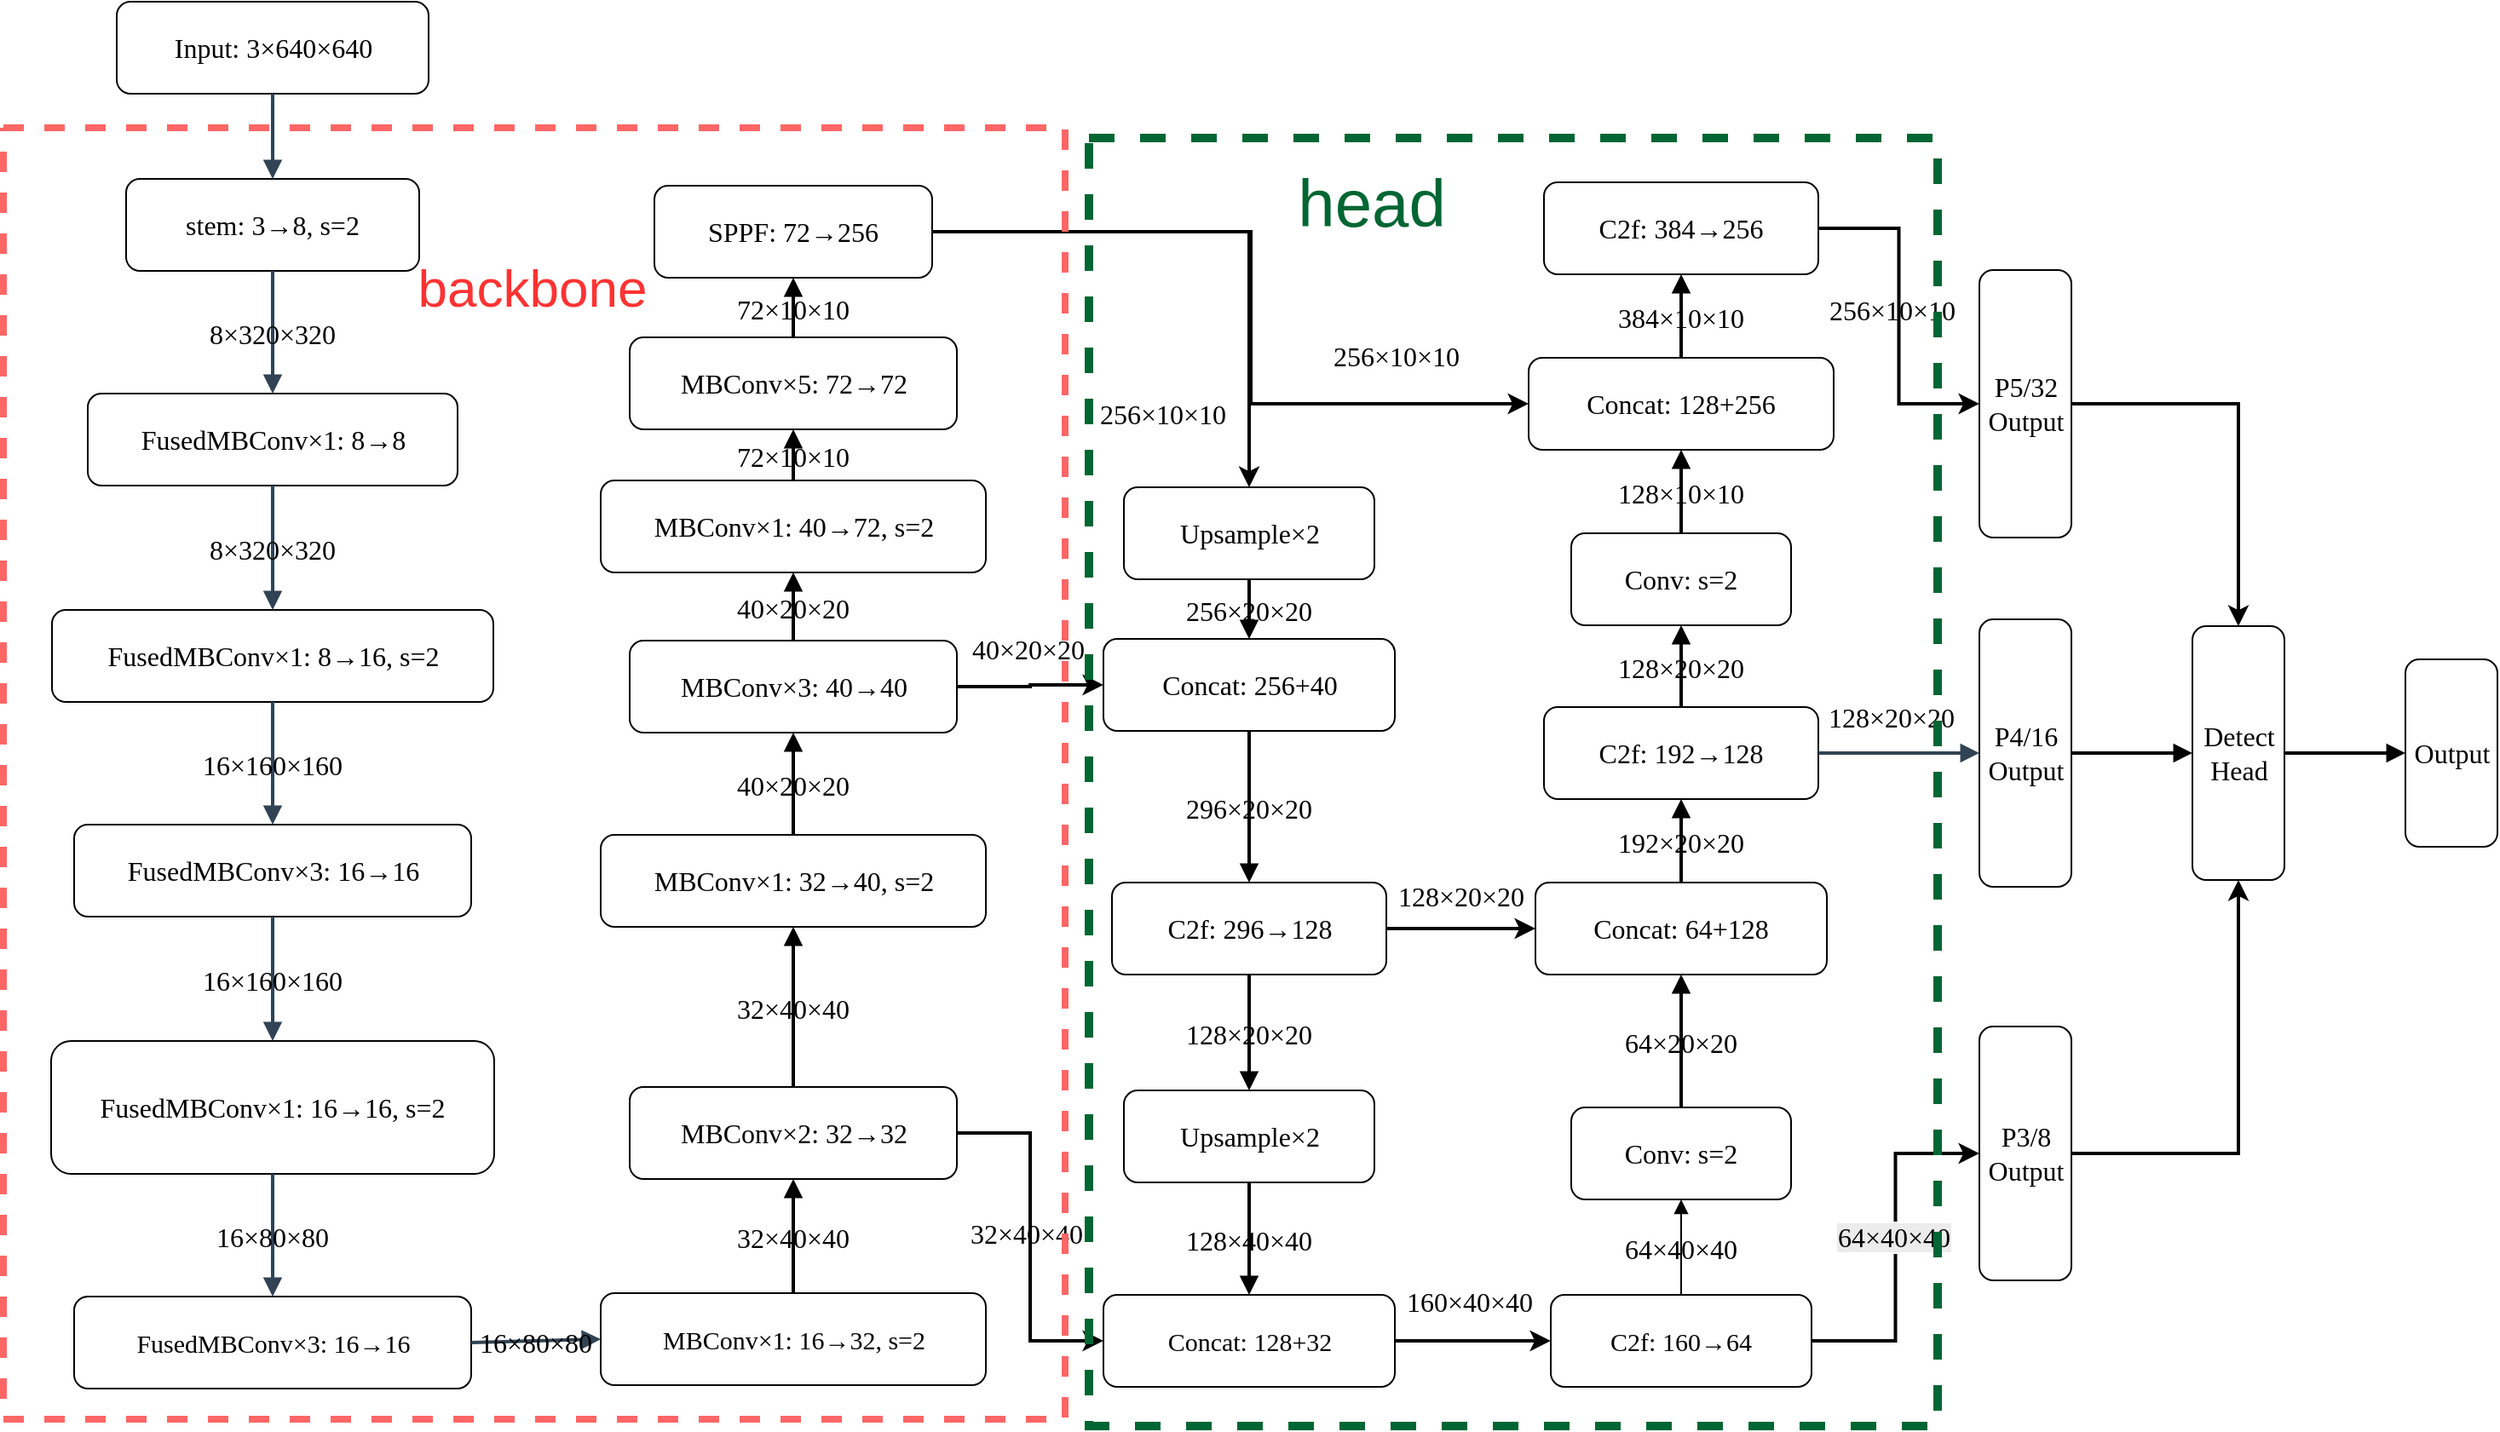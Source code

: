 <mxfile version="26.2.15">
  <diagram name="Page-1" id="52a04d89-c75d-2922-d76d-85b35f80e030">
    <mxGraphModel dx="1723" dy="-3020" grid="0" gridSize="10" guides="0" tooltips="1" connect="1" arrows="1" fold="1" page="0" pageScale="1" pageWidth="1400" pageHeight="850" background="#ffffff" math="0" shadow="0">
      <root>
        <mxCell id="0" />
        <mxCell id="1" parent="0" />
        <mxCell id="BtkpZdqmRStXKEmJAE4n-21" value="" style="group;container=0;strokeWidth=0;strokeColor=none;fontSize=12;" vertex="1" connectable="0" parent="1">
          <mxGeometry x="281" y="4029" width="1435.5" height="814" as="geometry" />
        </mxCell>
        <mxCell id="_GfdGtISQYKUp6_XVA1W-74" value="Input: 3×640×640" style="whiteSpace=wrap;strokeWidth=1;labelBackgroundColor=none;rounded=1;shadow=0;fontSize=16;fontFamily=Verdana;fixDash=0;snapToPoint=0;backgroundOutline=0;fontColor=#000000;" parent="1" vertex="1">
          <mxGeometry x="319.5" y="4029" width="183" height="54" as="geometry" />
        </mxCell>
        <mxCell id="_GfdGtISQYKUp6_XVA1W-75" value="stem: 3→8, s=2" style="whiteSpace=wrap;strokeWidth=1;labelBackgroundColor=none;rounded=1;shadow=0;fontSize=16;fontFamily=Verdana;fixDash=0;snapToPoint=0;backgroundOutline=0;fontColor=#000000;" parent="1" vertex="1">
          <mxGeometry x="325" y="4133" width="172" height="54" as="geometry" />
        </mxCell>
        <mxCell id="_GfdGtISQYKUp6_XVA1W-76" value="FusedMBConv×1: 8→8" style="whiteSpace=wrap;strokeWidth=1;labelBackgroundColor=none;rounded=1;shadow=0;fontSize=16;fontFamily=Verdana;fixDash=0;snapToPoint=0;backgroundOutline=0;fontColor=#000000;" parent="1" vertex="1">
          <mxGeometry x="302.5" y="4259" width="217" height="54" as="geometry" />
        </mxCell>
        <mxCell id="_GfdGtISQYKUp6_XVA1W-77" value="FusedMBConv×1: 8→16, s=2" style="whiteSpace=wrap;strokeWidth=1;labelBackgroundColor=none;rounded=1;shadow=0;fontSize=16;fontFamily=Verdana;fixDash=0;snapToPoint=0;backgroundOutline=0;fontColor=#000000;" parent="1" vertex="1">
          <mxGeometry x="281.5" y="4386" width="259" height="54" as="geometry" />
        </mxCell>
        <mxCell id="_GfdGtISQYKUp6_XVA1W-78" value="FusedMBConv×3: 16→16" style="whiteSpace=wrap;strokeWidth=1;labelBackgroundColor=none;rounded=1;shadow=0;fontSize=16;fontFamily=Verdana;fixDash=0;snapToPoint=0;backgroundOutline=0;fontColor=#000000;" parent="1" vertex="1">
          <mxGeometry x="294.5" y="4512" width="233" height="54" as="geometry" />
        </mxCell>
        <mxCell id="_GfdGtISQYKUp6_XVA1W-79" value="FusedMBConv×1: 16→16, s=2" style="whiteSpace=wrap;strokeWidth=1;labelBackgroundColor=none;rounded=1;shadow=0;fontSize=16;fontFamily=Verdana;fixDash=0;snapToPoint=0;backgroundOutline=0;fontColor=#000000;" parent="1" vertex="1">
          <mxGeometry x="281" y="4639" width="260" height="78" as="geometry" />
        </mxCell>
        <mxCell id="_GfdGtISQYKUp6_XVA1W-80" value="FusedMBConv×3: 16→16" style="whiteSpace=wrap;strokeWidth=1;labelBackgroundColor=none;rounded=1;shadow=0;fontSize=15;fontFamily=Verdana;fixDash=0;snapToPoint=0;backgroundOutline=0;fontColor=#000000;" parent="1" vertex="1">
          <mxGeometry x="294.5" y="4789" width="233" height="54" as="geometry" />
        </mxCell>
        <mxCell id="_GfdGtISQYKUp6_XVA1W-81" value="MBConv×1: 16→32, s=2" style="whiteSpace=wrap;strokeWidth=1;labelBackgroundColor=none;rounded=1;shadow=0;fontSize=15;fontFamily=Verdana;fixDash=0;snapToPoint=0;backgroundOutline=0;fontColor=#000000;" parent="1" vertex="1">
          <mxGeometry x="603.5" y="4787" width="226" height="54" as="geometry" />
        </mxCell>
        <mxCell id="BtkpZdqmRStXKEmJAE4n-9" style="edgeStyle=orthogonalEdgeStyle;rounded=0;orthogonalLoop=1;jettySize=auto;html=1;exitX=1;exitY=0.5;exitDx=0;exitDy=0;entryX=0;entryY=0.5;entryDx=0;entryDy=0;fontColor=#000000;fontSize=16;strokeWidth=2;" edge="1" parent="1" source="_GfdGtISQYKUp6_XVA1W-82" target="_GfdGtISQYKUp6_XVA1W-92">
          <mxGeometry relative="1" as="geometry" />
        </mxCell>
        <mxCell id="BtkpZdqmRStXKEmJAE4n-10" value="&lt;span style=&quot;font-family: Verdana;&quot;&gt;32×40×40&lt;/span&gt;" style="edgeLabel;html=1;align=center;verticalAlign=middle;resizable=0;points=[];fontColor=#000000;labelBackgroundColor=none;fontSize=16;" vertex="1" connectable="0" parent="BtkpZdqmRStXKEmJAE4n-9">
          <mxGeometry x="-0.032" y="-3" relative="1" as="geometry">
            <mxPoint y="1" as="offset" />
          </mxGeometry>
        </mxCell>
        <mxCell id="_GfdGtISQYKUp6_XVA1W-82" value="MBConv×2: 32→32" style="whiteSpace=wrap;strokeWidth=1;labelBackgroundColor=none;rounded=1;shadow=0;fontSize=16;fontFamily=Verdana;fixDash=0;snapToPoint=0;backgroundOutline=0;fontColor=#000000;" parent="1" vertex="1">
          <mxGeometry x="620.5" y="4666" width="192" height="54" as="geometry" />
        </mxCell>
        <mxCell id="_GfdGtISQYKUp6_XVA1W-83" value="MBConv×1: 32→40, s=2" style="whiteSpace=wrap;strokeWidth=1;labelBackgroundColor=none;rounded=1;shadow=0;fontSize=16;fontFamily=Verdana;fixDash=0;snapToPoint=0;backgroundOutline=0;fontColor=#000000;" parent="1" vertex="1">
          <mxGeometry x="603.5" y="4518" width="226" height="54" as="geometry" />
        </mxCell>
        <mxCell id="BtkpZdqmRStXKEmJAE4n-5" style="edgeStyle=orthogonalEdgeStyle;rounded=0;orthogonalLoop=1;jettySize=auto;html=1;exitX=1;exitY=0.5;exitDx=0;exitDy=0;entryX=0;entryY=0.5;entryDx=0;entryDy=0;fontColor=#000000;fontSize=16;strokeWidth=2;" edge="1" parent="1" source="_GfdGtISQYKUp6_XVA1W-84" target="_GfdGtISQYKUp6_XVA1W-89">
          <mxGeometry relative="1" as="geometry" />
        </mxCell>
        <mxCell id="BtkpZdqmRStXKEmJAE4n-6" value="&lt;span style=&quot;font-family: Verdana;&quot;&gt;40×20×20&lt;/span&gt;" style="edgeLabel;html=1;align=center;verticalAlign=middle;resizable=0;points=[];fontColor=#000000;labelBackgroundColor=none;fontSize=16;" vertex="1" connectable="0" parent="BtkpZdqmRStXKEmJAE4n-5">
          <mxGeometry x="-0.096" y="3" relative="1" as="geometry">
            <mxPoint x="2" y="-19" as="offset" />
          </mxGeometry>
        </mxCell>
        <mxCell id="_GfdGtISQYKUp6_XVA1W-84" value="MBConv×3: 40→40" style="whiteSpace=wrap;strokeWidth=1;labelBackgroundColor=none;rounded=1;shadow=0;fontSize=16;fontFamily=Verdana;fixDash=0;snapToPoint=0;backgroundOutline=0;fontColor=#000000;" parent="1" vertex="1">
          <mxGeometry x="620.5" y="4404" width="192" height="54" as="geometry" />
        </mxCell>
        <mxCell id="_GfdGtISQYKUp6_XVA1W-85" value="MBConv×1: 40→72, s=2" style="whiteSpace=wrap;strokeWidth=1;labelBackgroundColor=none;rounded=1;shadow=0;fontSize=16;fontFamily=Verdana;fixDash=0;snapToPoint=0;backgroundOutline=0;fontColor=#000000;" parent="1" vertex="1">
          <mxGeometry x="603.5" y="4310" width="226" height="54" as="geometry" />
        </mxCell>
        <mxCell id="_GfdGtISQYKUp6_XVA1W-86" value="MBConv×5: 72→72" style="whiteSpace=wrap;strokeWidth=1;labelBackgroundColor=none;rounded=1;shadow=0;fontSize=16;fontFamily=Verdana;fixDash=0;snapToPoint=0;backgroundOutline=0;fontColor=#000000;" parent="1" vertex="1">
          <mxGeometry x="620.5" y="4226" width="192" height="54" as="geometry" />
        </mxCell>
        <mxCell id="BtkpZdqmRStXKEmJAE4n-1" style="edgeStyle=orthogonalEdgeStyle;rounded=0;orthogonalLoop=1;jettySize=auto;html=1;exitX=1;exitY=0.5;exitDx=0;exitDy=0;entryX=0.5;entryY=0;entryDx=0;entryDy=0;fontColor=#000000;fontSize=16;strokeWidth=2;" edge="1" parent="1" source="_GfdGtISQYKUp6_XVA1W-87" target="_GfdGtISQYKUp6_XVA1W-88">
          <mxGeometry relative="1" as="geometry" />
        </mxCell>
        <mxCell id="BtkpZdqmRStXKEmJAE4n-2" value="&lt;span style=&quot;font-family: Verdana;&quot;&gt;256×10×10&lt;/span&gt;" style="edgeLabel;html=1;align=center;verticalAlign=middle;resizable=0;points=[];fontColor=#000000;labelBackgroundColor=none;fontSize=16;" vertex="1" connectable="0" parent="BtkpZdqmRStXKEmJAE4n-1">
          <mxGeometry x="0.719" relative="1" as="geometry">
            <mxPoint x="-51" y="4" as="offset" />
          </mxGeometry>
        </mxCell>
        <mxCell id="BtkpZdqmRStXKEmJAE4n-3" style="edgeStyle=orthogonalEdgeStyle;rounded=0;orthogonalLoop=1;jettySize=auto;html=1;exitX=1;exitY=0.5;exitDx=0;exitDy=0;entryX=0;entryY=0.5;entryDx=0;entryDy=0;fontColor=#000000;fontSize=16;strokeWidth=2;" edge="1" parent="1" source="_GfdGtISQYKUp6_XVA1W-87" target="_GfdGtISQYKUp6_XVA1W-100">
          <mxGeometry relative="1" as="geometry">
            <Array as="points">
              <mxPoint x="985" y="4164" />
              <mxPoint x="985" y="4265" />
            </Array>
          </mxGeometry>
        </mxCell>
        <mxCell id="BtkpZdqmRStXKEmJAE4n-4" value="&lt;span style=&quot;font-family: Verdana;&quot;&gt;256×10×10&lt;/span&gt;" style="edgeLabel;html=1;align=center;verticalAlign=middle;resizable=0;points=[];fontColor=#000000;labelBackgroundColor=none;fontSize=16;" vertex="1" connectable="0" parent="BtkpZdqmRStXKEmJAE4n-3">
          <mxGeometry x="0.646" y="2" relative="1" as="geometry">
            <mxPoint x="2" y="-26" as="offset" />
          </mxGeometry>
        </mxCell>
        <mxCell id="_GfdGtISQYKUp6_XVA1W-87" value="SPPF: 72→256" style="whiteSpace=wrap;strokeWidth=1;labelBackgroundColor=none;rounded=1;shadow=0;fontSize=16;fontFamily=Verdana;fixDash=0;snapToPoint=0;backgroundOutline=0;fontColor=#000000;" parent="1" vertex="1">
          <mxGeometry x="635" y="4137" width="163" height="54" as="geometry" />
        </mxCell>
        <mxCell id="_GfdGtISQYKUp6_XVA1W-88" value="Upsample×2" style="whiteSpace=wrap;strokeWidth=1;labelBackgroundColor=none;rounded=1;shadow=0;fontSize=16;fontFamily=Verdana;fixDash=0;snapToPoint=0;backgroundOutline=0;fontColor=#000000;" parent="1" vertex="1">
          <mxGeometry x="910.5" y="4314" width="147" height="54" as="geometry" />
        </mxCell>
        <mxCell id="_GfdGtISQYKUp6_XVA1W-89" value="Concat: 256+40" style="whiteSpace=wrap;strokeWidth=1;labelBackgroundColor=none;rounded=1;shadow=0;fontSize=16;fontFamily=Verdana;fixDash=0;snapToPoint=0;backgroundOutline=0;fontColor=#000000;" parent="1" vertex="1">
          <mxGeometry x="898.5" y="4403" width="171" height="54" as="geometry" />
        </mxCell>
        <mxCell id="BtkpZdqmRStXKEmJAE4n-7" style="edgeStyle=orthogonalEdgeStyle;rounded=0;orthogonalLoop=1;jettySize=auto;html=1;exitX=1;exitY=0.5;exitDx=0;exitDy=0;entryX=0;entryY=0.5;entryDx=0;entryDy=0;fontColor=#000000;fontSize=16;strokeWidth=2;" edge="1" parent="1" source="_GfdGtISQYKUp6_XVA1W-90" target="_GfdGtISQYKUp6_XVA1W-96">
          <mxGeometry relative="1" as="geometry" />
        </mxCell>
        <mxCell id="BtkpZdqmRStXKEmJAE4n-8" value="&lt;span style=&quot;font-family: Verdana;&quot;&gt;128×20×20&lt;/span&gt;" style="edgeLabel;html=1;align=center;verticalAlign=middle;resizable=0;points=[];fontColor=#000000;labelBackgroundColor=none;fontSize=16;" vertex="1" connectable="0" parent="BtkpZdqmRStXKEmJAE4n-7">
          <mxGeometry x="-0.015" y="-4" relative="1" as="geometry">
            <mxPoint y="-23" as="offset" />
          </mxGeometry>
        </mxCell>
        <mxCell id="_GfdGtISQYKUp6_XVA1W-90" value="C2f: 296→128" style="whiteSpace=wrap;strokeWidth=1;labelBackgroundColor=none;rounded=1;shadow=0;fontSize=16;fontFamily=Verdana;fixDash=0;snapToPoint=0;backgroundOutline=0;fontColor=#000000;" parent="1" vertex="1">
          <mxGeometry x="903.5" y="4546" width="161" height="54" as="geometry" />
        </mxCell>
        <mxCell id="_GfdGtISQYKUp6_XVA1W-91" value="Upsample×2" style="whiteSpace=wrap;strokeWidth=1;labelBackgroundColor=none;rounded=1;shadow=0;fontSize=16;fontFamily=Verdana;fixDash=0;snapToPoint=0;backgroundOutline=0;fontColor=#000000;" parent="1" vertex="1">
          <mxGeometry x="910.5" y="4668" width="147" height="54" as="geometry" />
        </mxCell>
        <mxCell id="BtkpZdqmRStXKEmJAE4n-12" style="edgeStyle=orthogonalEdgeStyle;rounded=0;orthogonalLoop=1;jettySize=auto;html=1;exitX=1;exitY=0.5;exitDx=0;exitDy=0;entryX=0;entryY=0.5;entryDx=0;entryDy=0;fontColor=#000000;fontSize=16;strokeWidth=2;" edge="1" parent="1" source="_GfdGtISQYKUp6_XVA1W-92" target="_GfdGtISQYKUp6_XVA1W-93">
          <mxGeometry relative="1" as="geometry" />
        </mxCell>
        <mxCell id="BtkpZdqmRStXKEmJAE4n-13" value="&lt;span style=&quot;font-family: Verdana;&quot;&gt;160×40×40&lt;/span&gt;" style="edgeLabel;html=1;align=center;verticalAlign=middle;resizable=0;points=[];fontColor=#000000;labelBackgroundColor=none;fontSize=16;" vertex="1" connectable="0" parent="BtkpZdqmRStXKEmJAE4n-12">
          <mxGeometry x="-0.137" y="-4" relative="1" as="geometry">
            <mxPoint x="4" y="-27" as="offset" />
          </mxGeometry>
        </mxCell>
        <mxCell id="_GfdGtISQYKUp6_XVA1W-92" value="Concat: 128+32" style="whiteSpace=wrap;strokeWidth=1;labelBackgroundColor=none;rounded=1;shadow=0;fontSize=15;fontFamily=Verdana;fixDash=0;snapToPoint=0;backgroundOutline=0;fontColor=#000000;" parent="1" vertex="1">
          <mxGeometry x="898.5" y="4788" width="171" height="54" as="geometry" />
        </mxCell>
        <mxCell id="BtkpZdqmRStXKEmJAE4n-19" style="edgeStyle=orthogonalEdgeStyle;rounded=0;orthogonalLoop=1;jettySize=auto;html=1;exitX=1;exitY=0.5;exitDx=0;exitDy=0;entryX=0.5;entryY=0;entryDx=0;entryDy=0;fontColor=#000000;fontSize=16;strokeWidth=2;" edge="1" parent="1" source="_GfdGtISQYKUp6_XVA1W-93" target="_GfdGtISQYKUp6_XVA1W-94">
          <mxGeometry relative="1" as="geometry" />
        </mxCell>
        <mxCell id="BtkpZdqmRStXKEmJAE4n-20" value="&lt;span style=&quot;font-family: Verdana; background-color: rgb(236, 236, 236);&quot;&gt;64×40×40&lt;/span&gt;" style="edgeLabel;html=1;align=center;verticalAlign=middle;resizable=0;points=[];fontColor=#000000;fontSize=16;" vertex="1" connectable="0" parent="BtkpZdqmRStXKEmJAE4n-19">
          <mxGeometry x="0.072" y="2" relative="1" as="geometry">
            <mxPoint y="1" as="offset" />
          </mxGeometry>
        </mxCell>
        <mxCell id="_GfdGtISQYKUp6_XVA1W-93" value="C2f: 160→64" style="whiteSpace=wrap;strokeWidth=1;labelBackgroundColor=none;rounded=1;shadow=0;fontSize=15;fontFamily=Verdana;fixDash=0;snapToPoint=0;backgroundOutline=0;fontColor=#000000;" parent="1" vertex="1">
          <mxGeometry x="1161" y="4788" width="153" height="54" as="geometry" />
        </mxCell>
        <mxCell id="BtkpZdqmRStXKEmJAE4n-16" style="edgeStyle=orthogonalEdgeStyle;rounded=0;orthogonalLoop=1;jettySize=auto;html=1;exitX=0.5;exitY=1;exitDx=0;exitDy=0;entryX=0;entryY=0.5;entryDx=0;entryDy=0;fontColor=#000000;fontSize=16;strokeWidth=2;" edge="1" parent="1" source="_GfdGtISQYKUp6_XVA1W-94" target="_GfdGtISQYKUp6_XVA1W-103">
          <mxGeometry relative="1" as="geometry" />
        </mxCell>
        <mxCell id="_GfdGtISQYKUp6_XVA1W-94" value="P3/8 Output" style="whiteSpace=wrap;strokeWidth=1;labelBackgroundColor=none;rounded=1;direction=north;shadow=0;fontSize=16;fontFamily=Verdana;fixDash=0;snapToPoint=0;backgroundOutline=0;fontColor=#000000;" parent="1" vertex="1">
          <mxGeometry x="1412.5" y="4630.5" width="54" height="149" as="geometry" />
        </mxCell>
        <mxCell id="_GfdGtISQYKUp6_XVA1W-95" value="Conv: s=2" style="whiteSpace=wrap;strokeWidth=1;labelBackgroundColor=none;rounded=1;shadow=0;fontSize=16;fontFamily=Verdana;fixDash=0;snapToPoint=0;backgroundOutline=0;fontColor=#000000;" parent="1" vertex="1">
          <mxGeometry x="1173" y="4678" width="129" height="54" as="geometry" />
        </mxCell>
        <mxCell id="_GfdGtISQYKUp6_XVA1W-96" value="Concat: 64+128" style="whiteSpace=wrap;strokeWidth=1;labelBackgroundColor=none;rounded=1;shadow=0;fontSize=16;fontFamily=Verdana;fixDash=0;snapToPoint=0;backgroundOutline=0;fontColor=#000000;" parent="1" vertex="1">
          <mxGeometry x="1152" y="4546" width="171" height="54" as="geometry" />
        </mxCell>
        <mxCell id="_GfdGtISQYKUp6_XVA1W-97" value="C2f: 192→128" style="whiteSpace=wrap;strokeWidth=1;labelBackgroundColor=none;rounded=1;shadow=0;fontSize=16;fontFamily=Verdana;fixDash=0;snapToPoint=0;backgroundOutline=0;fontColor=#000000;" parent="1" vertex="1">
          <mxGeometry x="1157" y="4443" width="161" height="54" as="geometry" />
        </mxCell>
        <mxCell id="_GfdGtISQYKUp6_XVA1W-98" value="P4/16 Output" style="whiteSpace=wrap;strokeWidth=1;labelBackgroundColor=none;rounded=1;direction=north;shadow=0;fontSize=16;fontFamily=Verdana;fixDash=0;snapToPoint=0;backgroundOutline=0;fontColor=#000000;" parent="1" vertex="1">
          <mxGeometry x="1412.5" y="4391.5" width="54" height="157" as="geometry" />
        </mxCell>
        <mxCell id="_GfdGtISQYKUp6_XVA1W-99" value="Conv: s=2" style="whiteSpace=wrap;strokeWidth=1;labelBackgroundColor=none;rounded=1;shadow=0;fontSize=16;fontFamily=Verdana;fixDash=0;snapToPoint=0;backgroundOutline=0;fontColor=#000000;" parent="1" vertex="1">
          <mxGeometry x="1173" y="4341" width="129" height="54" as="geometry" />
        </mxCell>
        <mxCell id="_GfdGtISQYKUp6_XVA1W-100" value="Concat: 128+256" style="whiteSpace=wrap;strokeWidth=1;labelBackgroundColor=none;rounded=1;shadow=0;fontSize=16;fontFamily=Verdana;fixDash=0;snapToPoint=0;backgroundOutline=0;fontColor=#000000;" parent="1" vertex="1">
          <mxGeometry x="1148" y="4238" width="179" height="54" as="geometry" />
        </mxCell>
        <mxCell id="BtkpZdqmRStXKEmJAE4n-17" style="edgeStyle=orthogonalEdgeStyle;rounded=0;orthogonalLoop=1;jettySize=auto;html=1;exitX=1;exitY=0.5;exitDx=0;exitDy=0;entryX=0.5;entryY=1;entryDx=0;entryDy=0;fontColor=#000000;fontSize=16;strokeWidth=2;" edge="1" parent="1" source="_GfdGtISQYKUp6_XVA1W-101" target="_GfdGtISQYKUp6_XVA1W-102">
          <mxGeometry relative="1" as="geometry" />
        </mxCell>
        <mxCell id="BtkpZdqmRStXKEmJAE4n-18" value="&lt;span style=&quot;font-family: Verdana;&quot;&gt;256×10×10&lt;/span&gt;" style="edgeLabel;html=1;align=center;verticalAlign=middle;resizable=0;points=[];fontColor=#000000;labelBackgroundColor=none;fontSize=16;" vertex="1" connectable="0" parent="BtkpZdqmRStXKEmJAE4n-17">
          <mxGeometry x="-0.028" y="-5" relative="1" as="geometry">
            <mxPoint y="-1" as="offset" />
          </mxGeometry>
        </mxCell>
        <mxCell id="_GfdGtISQYKUp6_XVA1W-101" value="C2f: 384→256" style="whiteSpace=wrap;strokeWidth=1;labelBackgroundColor=none;rounded=1;shadow=0;fontSize=16;fontFamily=Verdana;fixDash=0;snapToPoint=0;backgroundOutline=0;fontColor=#000000;" parent="1" vertex="1">
          <mxGeometry x="1157" y="4135" width="161" height="54" as="geometry" />
        </mxCell>
        <mxCell id="BtkpZdqmRStXKEmJAE4n-15" style="edgeStyle=orthogonalEdgeStyle;rounded=0;orthogonalLoop=1;jettySize=auto;html=1;exitX=0.5;exitY=0;exitDx=0;exitDy=0;fontColor=#000000;fontSize=16;strokeWidth=2;" edge="1" parent="1" source="_GfdGtISQYKUp6_XVA1W-102" target="_GfdGtISQYKUp6_XVA1W-103">
          <mxGeometry relative="1" as="geometry" />
        </mxCell>
        <mxCell id="_GfdGtISQYKUp6_XVA1W-102" value="P5/32 Output" style="whiteSpace=wrap;strokeWidth=1;labelBackgroundColor=none;rounded=1;direction=south;shadow=0;fontSize=16;fontFamily=Verdana;fixDash=0;snapToPoint=0;backgroundOutline=0;fontColor=#000000;" parent="1" vertex="1">
          <mxGeometry x="1412.5" y="4186.5" width="54" height="157" as="geometry" />
        </mxCell>
        <mxCell id="_GfdGtISQYKUp6_XVA1W-103" value="Detect Head" style="whiteSpace=wrap;strokeWidth=1;labelBackgroundColor=none;rounded=1;direction=north;shadow=0;fontSize=16;fontFamily=Verdana;fixDash=0;snapToPoint=0;backgroundOutline=0;fontColor=#000000;" parent="1" vertex="1">
          <mxGeometry x="1537.5" y="4395.5" width="54" height="149" as="geometry" />
        </mxCell>
        <mxCell id="_GfdGtISQYKUp6_XVA1W-104" value="Output" style="whiteSpace=wrap;strokeWidth=1;labelBackgroundColor=none;rounded=1;direction=north;shadow=0;fontSize=16;fontFamily=Verdana;fixDash=0;snapToPoint=0;backgroundOutline=0;fontColor=#000000;" parent="1" vertex="1">
          <mxGeometry x="1662.5" y="4415" width="54" height="110" as="geometry" />
        </mxCell>
        <mxCell id="_GfdGtISQYKUp6_XVA1W-105" value="" style="curved=1;startArrow=none;endArrow=block;exitX=0.5;exitY=1;entryX=0.5;entryY=0;rounded=0;labelBackgroundColor=none;strokeColor=#314354;fontColor=#000000;fillColor=#647687;strokeWidth=2;shadow=0;fontSize=16;fontFamily=Verdana;fixDash=0;snapToPoint=0;backgroundOutline=0;" parent="1" source="_GfdGtISQYKUp6_XVA1W-74" target="_GfdGtISQYKUp6_XVA1W-75" edge="1">
          <mxGeometry relative="1" as="geometry">
            <Array as="points" />
          </mxGeometry>
        </mxCell>
        <mxCell id="_GfdGtISQYKUp6_XVA1W-106" value="8×320×320" style="curved=1;startArrow=none;endArrow=block;exitX=0.5;exitY=1;entryX=0.5;entryY=0.01;rounded=1;labelBackgroundColor=none;strokeColor=#314354;fontColor=#000000;fillColor=#647687;strokeWidth=2;shadow=0;fontSize=16;fontFamily=Verdana;fixDash=0;snapToPoint=0;backgroundOutline=0;" parent="1" source="_GfdGtISQYKUp6_XVA1W-75" target="_GfdGtISQYKUp6_XVA1W-76" edge="1">
          <mxGeometry relative="1" as="geometry">
            <Array as="points" />
          </mxGeometry>
        </mxCell>
        <mxCell id="_GfdGtISQYKUp6_XVA1W-107" value="8×320×320" style="curved=1;startArrow=none;endArrow=block;exitX=0.5;exitY=1.01;entryX=0.5;entryY=0;rounded=1;labelBackgroundColor=none;strokeColor=#314354;fontColor=#000000;fillColor=#647687;strokeWidth=2;shadow=0;fontSize=16;fontFamily=Verdana;fixDash=0;snapToPoint=0;backgroundOutline=0;" parent="1" source="_GfdGtISQYKUp6_XVA1W-76" target="_GfdGtISQYKUp6_XVA1W-77" edge="1">
          <mxGeometry relative="1" as="geometry">
            <Array as="points" />
          </mxGeometry>
        </mxCell>
        <mxCell id="_GfdGtISQYKUp6_XVA1W-108" value="16×160×160" style="curved=1;startArrow=none;endArrow=block;exitX=0.5;exitY=1;entryX=0.5;entryY=0;rounded=1;labelBackgroundColor=none;strokeColor=#314354;fontColor=#000000;fillColor=#647687;strokeWidth=2;shadow=0;fontSize=16;fontFamily=Verdana;fixDash=0;snapToPoint=0;backgroundOutline=0;" parent="1" source="_GfdGtISQYKUp6_XVA1W-77" target="_GfdGtISQYKUp6_XVA1W-78" edge="1">
          <mxGeometry relative="1" as="geometry">
            <Array as="points" />
          </mxGeometry>
        </mxCell>
        <mxCell id="_GfdGtISQYKUp6_XVA1W-109" value="16×160×160" style="curved=1;startArrow=none;endArrow=block;exitX=0.5;exitY=1;entryX=0.5;entryY=-0.01;rounded=1;labelBackgroundColor=none;strokeColor=#314354;fontColor=#000000;fillColor=#647687;strokeWidth=2;shadow=0;fontSize=16;fontFamily=Verdana;fixDash=0;snapToPoint=0;backgroundOutline=0;" parent="1" source="_GfdGtISQYKUp6_XVA1W-78" target="_GfdGtISQYKUp6_XVA1W-79" edge="1">
          <mxGeometry relative="1" as="geometry">
            <Array as="points" />
          </mxGeometry>
        </mxCell>
        <mxCell id="_GfdGtISQYKUp6_XVA1W-110" value="16×80×80" style="curved=1;startArrow=none;endArrow=block;exitX=0.5;exitY=0.99;entryX=0.5;entryY=0;rounded=1;labelBackgroundColor=none;strokeColor=#314354;fontColor=#000000;fillColor=#647687;strokeWidth=2;shadow=0;fontSize=16;fontFamily=Verdana;fixDash=0;snapToPoint=0;backgroundOutline=0;" parent="1" source="_GfdGtISQYKUp6_XVA1W-79" target="_GfdGtISQYKUp6_XVA1W-80" edge="1">
          <mxGeometry relative="1" as="geometry">
            <Array as="points" />
          </mxGeometry>
        </mxCell>
        <mxCell id="_GfdGtISQYKUp6_XVA1W-111" value="16×80×80" style="curved=1;startArrow=none;endArrow=block;exitX=1;exitY=0.5;entryX=0;entryY=0.5;rounded=1;labelBackgroundColor=none;strokeColor=#314354;fontColor=#000000;exitDx=0;exitDy=0;entryDx=0;entryDy=0;fillColor=#647687;strokeWidth=2;shadow=0;fontSize=16;fontFamily=Verdana;fixDash=0;snapToPoint=0;backgroundOutline=0;" parent="1" source="_GfdGtISQYKUp6_XVA1W-80" target="_GfdGtISQYKUp6_XVA1W-81" edge="1">
          <mxGeometry relative="1" as="geometry">
            <Array as="points" />
          </mxGeometry>
        </mxCell>
        <mxCell id="_GfdGtISQYKUp6_XVA1W-112" value="32×40×40" style="curved=1;startArrow=none;endArrow=block;exitX=0.5;exitY=0;rounded=1;labelBackgroundColor=none;fontColor=#000000;exitDx=0;exitDy=0;entryX=0.5;entryY=1;entryDx=0;entryDy=0;strokeWidth=2;shadow=0;fontSize=16;fontFamily=Verdana;fixDash=0;snapToPoint=0;backgroundOutline=0;" parent="1" source="_GfdGtISQYKUp6_XVA1W-81" target="_GfdGtISQYKUp6_XVA1W-82" edge="1">
          <mxGeometry relative="1" as="geometry">
            <Array as="points" />
            <mxPoint x="711.5" y="4706" as="targetPoint" />
          </mxGeometry>
        </mxCell>
        <mxCell id="_GfdGtISQYKUp6_XVA1W-113" value="32×40×40" style="curved=1;startArrow=none;endArrow=block;exitX=0.5;exitY=0;entryX=0.5;entryY=1;rounded=1;labelBackgroundColor=none;fontColor=#000000;exitDx=0;exitDy=0;entryDx=0;entryDy=0;strokeWidth=2;shadow=0;fontSize=16;fontFamily=Verdana;fixDash=0;snapToPoint=0;backgroundOutline=0;" parent="1" source="_GfdGtISQYKUp6_XVA1W-82" target="_GfdGtISQYKUp6_XVA1W-83" edge="1">
          <mxGeometry relative="1" as="geometry">
            <Array as="points" />
          </mxGeometry>
        </mxCell>
        <mxCell id="_GfdGtISQYKUp6_XVA1W-114" value="40×20×20" style="curved=1;startArrow=none;endArrow=block;exitX=0.5;exitY=0;entryX=0.5;entryY=1;rounded=1;labelBackgroundColor=none;fontColor=#000000;exitDx=0;exitDy=0;entryDx=0;entryDy=0;strokeWidth=2;shadow=0;fontSize=16;fontFamily=Verdana;fixDash=0;snapToPoint=0;backgroundOutline=0;" parent="1" source="_GfdGtISQYKUp6_XVA1W-83" target="_GfdGtISQYKUp6_XVA1W-84" edge="1">
          <mxGeometry relative="1" as="geometry">
            <Array as="points" />
          </mxGeometry>
        </mxCell>
        <mxCell id="_GfdGtISQYKUp6_XVA1W-115" value="40×20×20" style="curved=1;startArrow=none;endArrow=block;exitX=0.5;exitY=0;entryX=0.5;entryY=1;rounded=1;labelBackgroundColor=none;fontColor=#000000;exitDx=0;exitDy=0;entryDx=0;entryDy=0;strokeWidth=2;shadow=0;fontSize=16;fontFamily=Verdana;fixDash=0;snapToPoint=0;backgroundOutline=0;" parent="1" source="_GfdGtISQYKUp6_XVA1W-84" target="_GfdGtISQYKUp6_XVA1W-85" edge="1">
          <mxGeometry relative="1" as="geometry">
            <Array as="points" />
          </mxGeometry>
        </mxCell>
        <mxCell id="_GfdGtISQYKUp6_XVA1W-116" value="72×10×10" style="curved=1;startArrow=none;endArrow=block;exitX=0.5;exitY=0;entryX=0.5;entryY=1;rounded=1;labelBackgroundColor=none;fontColor=#000000;exitDx=0;exitDy=0;entryDx=0;entryDy=0;strokeWidth=2;shadow=0;fontSize=16;fontFamily=Verdana;fixDash=0;snapToPoint=0;backgroundOutline=0;" parent="1" source="_GfdGtISQYKUp6_XVA1W-85" target="_GfdGtISQYKUp6_XVA1W-86" edge="1">
          <mxGeometry relative="1" as="geometry">
            <Array as="points" />
          </mxGeometry>
        </mxCell>
        <mxCell id="_GfdGtISQYKUp6_XVA1W-117" value="72×10×10" style="curved=1;startArrow=none;endArrow=block;exitX=0.5;exitY=0;entryX=0.5;entryY=1;rounded=1;labelBackgroundColor=none;fontColor=#000000;exitDx=0;exitDy=0;entryDx=0;entryDy=0;strokeWidth=2;shadow=0;fontSize=16;fontFamily=Verdana;fixDash=0;snapToPoint=0;backgroundOutline=0;" parent="1" source="_GfdGtISQYKUp6_XVA1W-86" target="_GfdGtISQYKUp6_XVA1W-87" edge="1">
          <mxGeometry relative="1" as="geometry">
            <Array as="points" />
          </mxGeometry>
        </mxCell>
        <mxCell id="_GfdGtISQYKUp6_XVA1W-119" value="256×20×20" style="curved=1;startArrow=none;endArrow=block;exitX=0.5;exitY=1;entryX=0.5;entryY=0;rounded=1;labelBackgroundColor=none;fontColor=#000000;entryDx=0;entryDy=0;strokeWidth=2;shadow=0;fontSize=16;fontFamily=Verdana;fixDash=0;snapToPoint=0;backgroundOutline=0;" parent="1" source="_GfdGtISQYKUp6_XVA1W-88" target="_GfdGtISQYKUp6_XVA1W-89" edge="1">
          <mxGeometry relative="1" as="geometry">
            <Array as="points" />
          </mxGeometry>
        </mxCell>
        <mxCell id="_GfdGtISQYKUp6_XVA1W-121" value="296×20×20" style="curved=1;startArrow=none;endArrow=block;exitX=0.5;exitY=0.99;entryX=0.5;entryY=0;rounded=1;labelBackgroundColor=none;fontColor=#000000;strokeWidth=2;shadow=0;fontSize=16;fontFamily=Verdana;fixDash=0;snapToPoint=0;backgroundOutline=0;" parent="1" source="_GfdGtISQYKUp6_XVA1W-89" target="_GfdGtISQYKUp6_XVA1W-90" edge="1">
          <mxGeometry relative="1" as="geometry">
            <Array as="points" />
          </mxGeometry>
        </mxCell>
        <mxCell id="_GfdGtISQYKUp6_XVA1W-122" value="128×20×20" style="curved=1;startArrow=none;endArrow=block;exitX=0.5;exitY=1;entryX=0.5;entryY=0.01;rounded=1;labelBackgroundColor=none;fontColor=#000000;strokeWidth=2;shadow=0;fontSize=16;fontFamily=Verdana;fixDash=0;snapToPoint=0;backgroundOutline=0;" parent="1" source="_GfdGtISQYKUp6_XVA1W-90" target="_GfdGtISQYKUp6_XVA1W-91" edge="1">
          <mxGeometry relative="1" as="geometry">
            <Array as="points" />
          </mxGeometry>
        </mxCell>
        <mxCell id="_GfdGtISQYKUp6_XVA1W-123" value="128×40×40" style="curved=1;startArrow=none;endArrow=block;exitX=0.5;exitY=1.01;entryX=0.5;entryY=0;rounded=1;labelBackgroundColor=none;fontColor=#000000;entryDx=0;entryDy=0;strokeWidth=2;shadow=0;fontSize=16;fontFamily=Verdana;fixDash=0;snapToPoint=0;backgroundOutline=0;" parent="1" source="_GfdGtISQYKUp6_XVA1W-91" target="_GfdGtISQYKUp6_XVA1W-92" edge="1">
          <mxGeometry relative="1" as="geometry">
            <Array as="points" />
          </mxGeometry>
        </mxCell>
        <mxCell id="_GfdGtISQYKUp6_XVA1W-127" value="64×40×40" style="curved=1;startArrow=none;endArrow=block;exitX=0.5;exitY=0;entryX=0.5;entryY=1;rounded=1;labelBackgroundColor=none;fontColor=#000000;exitDx=0;exitDy=0;entryDx=0;entryDy=0;strokeWidth=1;shadow=0;fontSize=16;fontFamily=Verdana;fixDash=0;snapToPoint=0;backgroundOutline=0;" parent="1" source="_GfdGtISQYKUp6_XVA1W-93" target="_GfdGtISQYKUp6_XVA1W-95" edge="1">
          <mxGeometry relative="1" as="geometry">
            <Array as="points" />
          </mxGeometry>
        </mxCell>
        <mxCell id="_GfdGtISQYKUp6_XVA1W-128" value="64×20×20" style="curved=1;startArrow=none;endArrow=block;exitX=0.5;exitY=0;entryX=0.5;entryY=1;rounded=1;labelBackgroundColor=none;fontColor=#000000;exitDx=0;exitDy=0;entryDx=0;entryDy=0;strokeWidth=2;shadow=0;fontSize=16;fontFamily=Verdana;fixDash=0;snapToPoint=0;backgroundOutline=0;" parent="1" source="_GfdGtISQYKUp6_XVA1W-95" target="_GfdGtISQYKUp6_XVA1W-96" edge="1">
          <mxGeometry relative="1" as="geometry">
            <Array as="points" />
          </mxGeometry>
        </mxCell>
        <mxCell id="_GfdGtISQYKUp6_XVA1W-130" value="192×20×20" style="curved=1;startArrow=none;endArrow=block;exitX=0.5;exitY=0;entryX=0.5;entryY=1;rounded=1;labelBackgroundColor=none;fontColor=#000000;exitDx=0;exitDy=0;entryDx=0;entryDy=0;strokeWidth=2;shadow=0;fontSize=16;fontFamily=Verdana;fixDash=0;snapToPoint=0;backgroundOutline=0;" parent="1" source="_GfdGtISQYKUp6_XVA1W-96" target="_GfdGtISQYKUp6_XVA1W-97" edge="1">
          <mxGeometry relative="1" as="geometry">
            <Array as="points" />
          </mxGeometry>
        </mxCell>
        <mxCell id="_GfdGtISQYKUp6_XVA1W-131" value="128×20×20" style="curved=1;startArrow=none;endArrow=block;exitX=1;exitY=0.5;entryX=0.5;entryY=0;rounded=1;labelBackgroundColor=none;strokeColor=#314354;fontColor=#000000;exitDx=0;exitDy=0;fillColor=#647687;strokeWidth=2;shadow=0;fontSize=16;fontFamily=Verdana;fixDash=0;snapToPoint=0;backgroundOutline=0;" parent="1" source="_GfdGtISQYKUp6_XVA1W-97" target="_GfdGtISQYKUp6_XVA1W-98" edge="1">
          <mxGeometry x="-0.093" y="22" relative="1" as="geometry">
            <Array as="points" />
            <mxPoint as="offset" />
          </mxGeometry>
        </mxCell>
        <mxCell id="_GfdGtISQYKUp6_XVA1W-132" value="128×20×20" style="curved=1;startArrow=none;endArrow=block;exitX=0.5;exitY=0;entryX=0.5;entryY=1;rounded=1;labelBackgroundColor=none;fontColor=#000000;exitDx=0;exitDy=0;entryDx=0;entryDy=0;strokeWidth=2;shadow=0;fontSize=16;fontFamily=Verdana;fixDash=0;snapToPoint=0;backgroundOutline=0;" parent="1" source="_GfdGtISQYKUp6_XVA1W-97" target="_GfdGtISQYKUp6_XVA1W-99" edge="1">
          <mxGeometry relative="1" as="geometry">
            <Array as="points" />
          </mxGeometry>
        </mxCell>
        <mxCell id="_GfdGtISQYKUp6_XVA1W-133" value="128×10×10" style="curved=1;startArrow=none;endArrow=block;exitX=0.5;exitY=0;entryX=0.5;entryY=1;rounded=1;labelBackgroundColor=none;fontColor=#000000;exitDx=0;exitDy=0;entryDx=0;entryDy=0;strokeWidth=2;shadow=0;fontSize=16;fontFamily=Verdana;fixDash=0;snapToPoint=0;backgroundOutline=0;" parent="1" source="_GfdGtISQYKUp6_XVA1W-99" target="_GfdGtISQYKUp6_XVA1W-100" edge="1">
          <mxGeometry relative="1" as="geometry">
            <Array as="points" />
          </mxGeometry>
        </mxCell>
        <mxCell id="_GfdGtISQYKUp6_XVA1W-135" value="384×10×10" style="curved=1;startArrow=none;endArrow=block;exitX=0.5;exitY=0;entryX=0.5;entryY=1;rounded=1;labelBackgroundColor=none;fontColor=#000000;exitDx=0;exitDy=0;entryDx=0;entryDy=0;strokeWidth=2;shadow=0;fontSize=16;fontFamily=Verdana;fixDash=0;snapToPoint=0;backgroundOutline=0;" parent="1" source="_GfdGtISQYKUp6_XVA1W-100" target="_GfdGtISQYKUp6_XVA1W-101" edge="1">
          <mxGeometry relative="1" as="geometry">
            <Array as="points" />
          </mxGeometry>
        </mxCell>
        <mxCell id="_GfdGtISQYKUp6_XVA1W-138" value="" style="curved=1;startArrow=none;endArrow=block;exitX=0.5;exitY=1;entryX=0.5;entryY=0;rounded=1;labelBackgroundColor=none;fontColor=#000000;strokeWidth=2;shadow=0;fontSize=16;fontFamily=Verdana;fixDash=0;snapToPoint=0;backgroundOutline=0;" parent="1" source="_GfdGtISQYKUp6_XVA1W-98" target="_GfdGtISQYKUp6_XVA1W-103" edge="1">
          <mxGeometry relative="1" as="geometry">
            <Array as="points" />
          </mxGeometry>
        </mxCell>
        <mxCell id="_GfdGtISQYKUp6_XVA1W-140" value="" style="curved=1;startArrow=none;endArrow=block;exitX=0.5;exitY=1;entryX=0.5;entryY=0;rounded=1;labelBackgroundColor=none;fontColor=#000000;strokeWidth=2;shadow=0;fontSize=16;fontFamily=Verdana;fixDash=0;snapToPoint=0;backgroundOutline=0;" parent="1" source="_GfdGtISQYKUp6_XVA1W-103" target="_GfdGtISQYKUp6_XVA1W-104" edge="1">
          <mxGeometry relative="1" as="geometry">
            <Array as="points" />
          </mxGeometry>
        </mxCell>
        <mxCell id="BtkpZdqmRStXKEmJAE4n-23" value="" style="verticalLabelPosition=bottom;verticalAlign=top;html=1;shape=mxgraph.basic.polygon;polyCoords=[[0,0],[1,0],[1,0.25],[1,0.75],[1,1],[0,1],[0,0.75],[0,0]];polyline=1;fillColor=none;dashed=1;strokeWidth=4;strokeColor=#FF6666;" vertex="1" parent="1">
          <mxGeometry x="253" y="4103" width="623" height="758" as="geometry" />
        </mxCell>
        <mxCell id="BtkpZdqmRStXKEmJAE4n-24" value="" style="verticalLabelPosition=bottom;verticalAlign=top;html=1;shape=mxgraph.basic.polygon;polyCoords=[[0,0],[0.75,0],[1,0],[1,0.75],[1,1],[0,1],[0,0.75],[0,0]];polyline=1;fillColor=none;strokeWidth=5;strokeColor=#006633;dashed=1;" vertex="1" parent="1">
          <mxGeometry x="890" y="4109" width="498" height="756" as="geometry" />
        </mxCell>
        <mxCell id="BtkpZdqmRStXKEmJAE4n-25" value="&lt;font style=&quot;color: rgb(255, 51, 51); font-size: 31px;&quot;&gt;backbone&lt;/font&gt;" style="text;html=1;align=center;verticalAlign=middle;whiteSpace=wrap;rounded=0;" vertex="1" parent="1">
          <mxGeometry x="498" y="4138" width="131" height="118" as="geometry" />
        </mxCell>
        <mxCell id="BtkpZdqmRStXKEmJAE4n-26" value="&lt;font style=&quot;font-size: 39px; color: rgb(0, 102, 51);&quot;&gt;head&lt;/font&gt;" style="text;html=1;align=center;verticalAlign=middle;whiteSpace=wrap;rounded=0;" vertex="1" parent="1">
          <mxGeometry x="1026" y="4133" width="60" height="30" as="geometry" />
        </mxCell>
      </root>
    </mxGraphModel>
  </diagram>
</mxfile>
